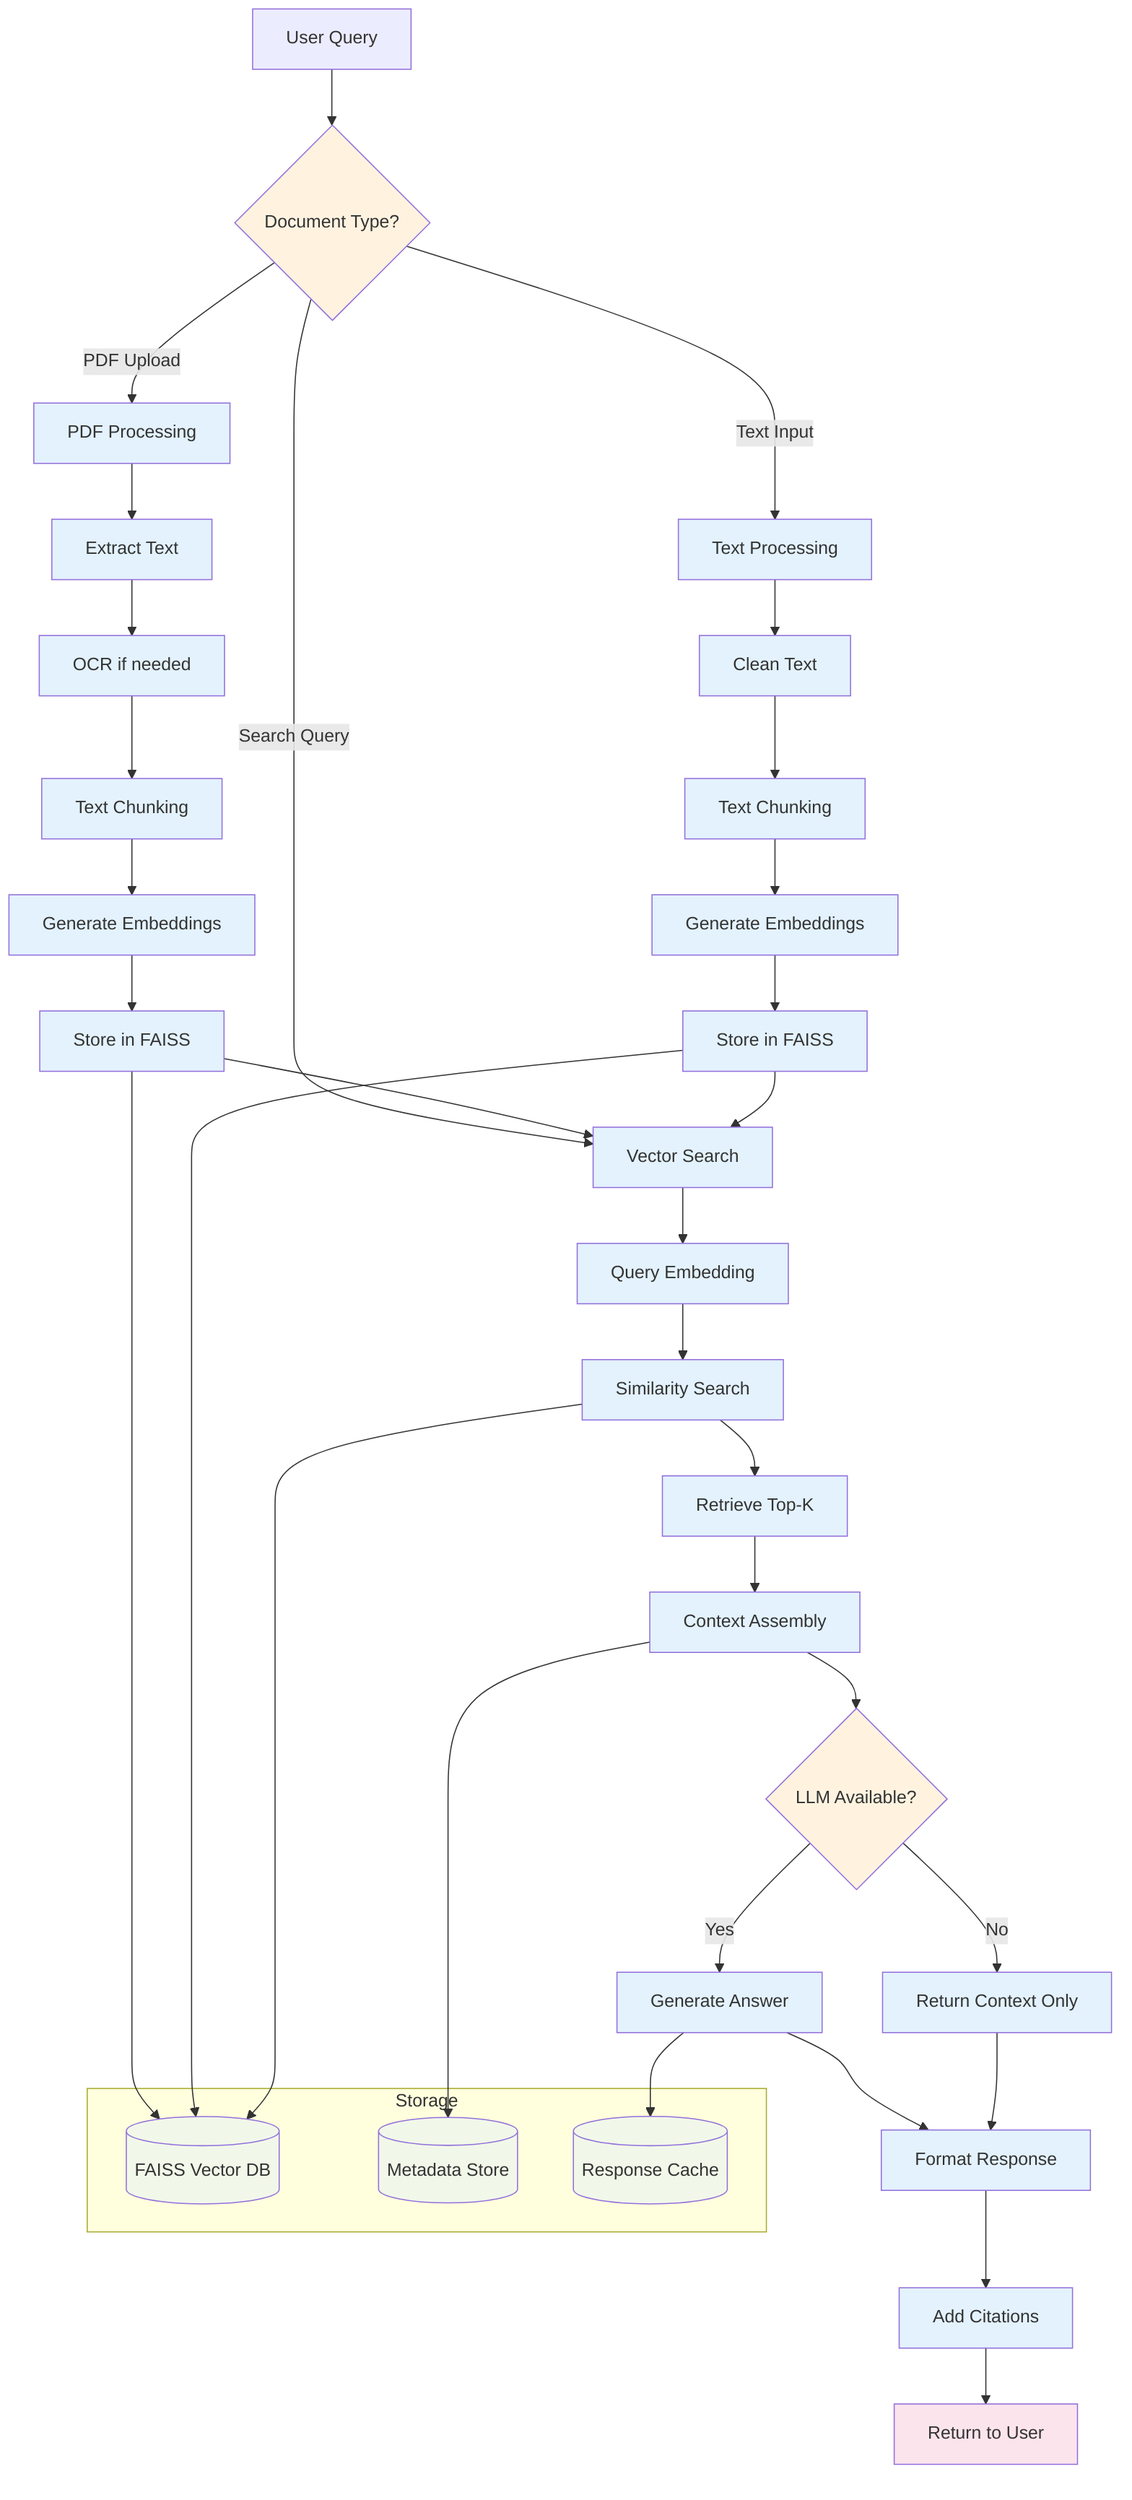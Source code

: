graph TD
    A[User Query] --> B{Document Type?}
    
    B -->|PDF Upload| C[PDF Processing]
    B -->|Text Input| D[Text Processing]
    B -->|Search Query| E[Vector Search]
    
    C --> C1[Extract Text]
    C1 --> C2[OCR if needed]
    C2 --> C3[Text Chunking]
    C3 --> C4[Generate Embeddings]
    C4 --> C5[Store in FAISS]
    
    D --> D1[Clean Text]
    D1 --> D2[Text Chunking]
    D2 --> D3[Generate Embeddings]
    D3 --> D4[Store in FAISS]
    
    E --> E1[Query Embedding]
    E1 --> E2[Similarity Search]
    E2 --> E3[Retrieve Top-K]
    E3 --> F[Context Assembly]
    
    C5 --> E
    D4 --> E
    
    F --> G{LLM Available?}
    G -->|Yes| H[Generate Answer]
    G -->|No| I[Return Context Only]
    
    H --> J[Format Response]
    I --> J
    
    J --> K[Add Citations]
    K --> L[Return to User]
    
    subgraph "Storage"
        FAISS_DB[(FAISS Vector DB)]
        METADATA[(Metadata Store)]
        CACHE[(Response Cache)]
    end
    
    C5 --> FAISS_DB
    D4 --> FAISS_DB
    E2 --> FAISS_DB
    F --> METADATA
    H --> CACHE
    
    classDef process fill:#e3f2fd
    classDef decision fill:#fff3e0
    classDef storage fill:#f1f8e9
    classDef output fill:#fce4ec
    
    class C,D,E,C1,C2,C3,C4,C5,D1,D2,D3,D4,E1,E2,E3,F,H,I,J,K process
    class B,G decision
    class FAISS_DB,METADATA,CACHE storage
    class L output